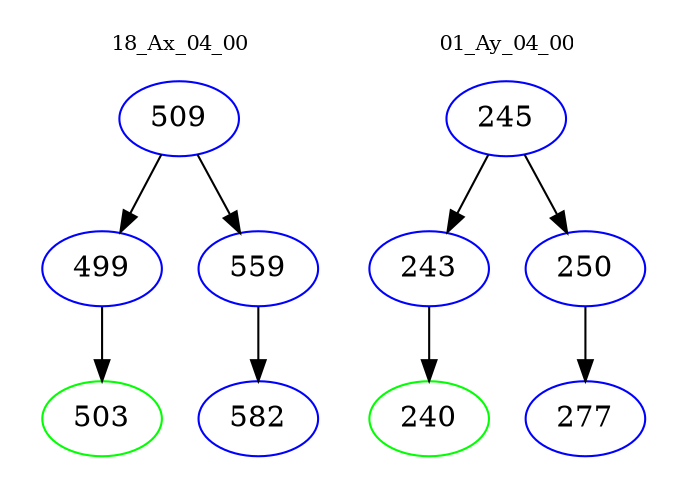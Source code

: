 digraph{
subgraph cluster_0 {
color = white
label = "18_Ax_04_00";
fontsize=10;
T0_509 [label="509", color="blue"]
T0_509 -> T0_499 [color="black"]
T0_499 [label="499", color="blue"]
T0_499 -> T0_503 [color="black"]
T0_503 [label="503", color="green"]
T0_509 -> T0_559 [color="black"]
T0_559 [label="559", color="blue"]
T0_559 -> T0_582 [color="black"]
T0_582 [label="582", color="blue"]
}
subgraph cluster_1 {
color = white
label = "01_Ay_04_00";
fontsize=10;
T1_245 [label="245", color="blue"]
T1_245 -> T1_243 [color="black"]
T1_243 [label="243", color="blue"]
T1_243 -> T1_240 [color="black"]
T1_240 [label="240", color="green"]
T1_245 -> T1_250 [color="black"]
T1_250 [label="250", color="blue"]
T1_250 -> T1_277 [color="black"]
T1_277 [label="277", color="blue"]
}
}
